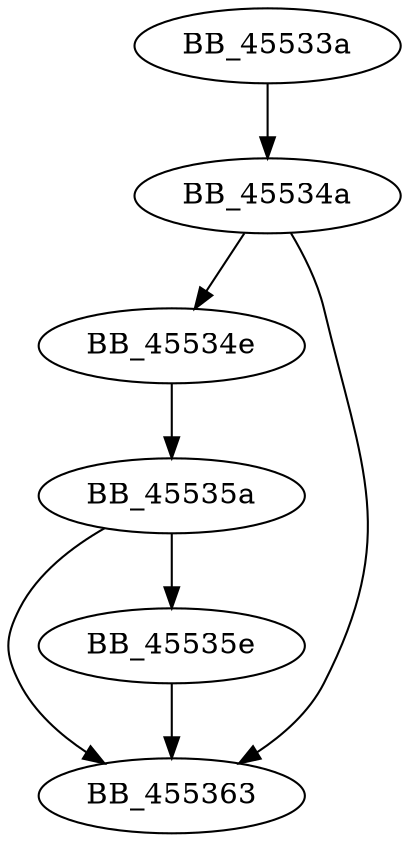 DiGraph sub_45533A{
BB_45533a->BB_45534a
BB_45534a->BB_45534e
BB_45534a->BB_455363
BB_45534e->BB_45535a
BB_45535a->BB_45535e
BB_45535a->BB_455363
BB_45535e->BB_455363
}
